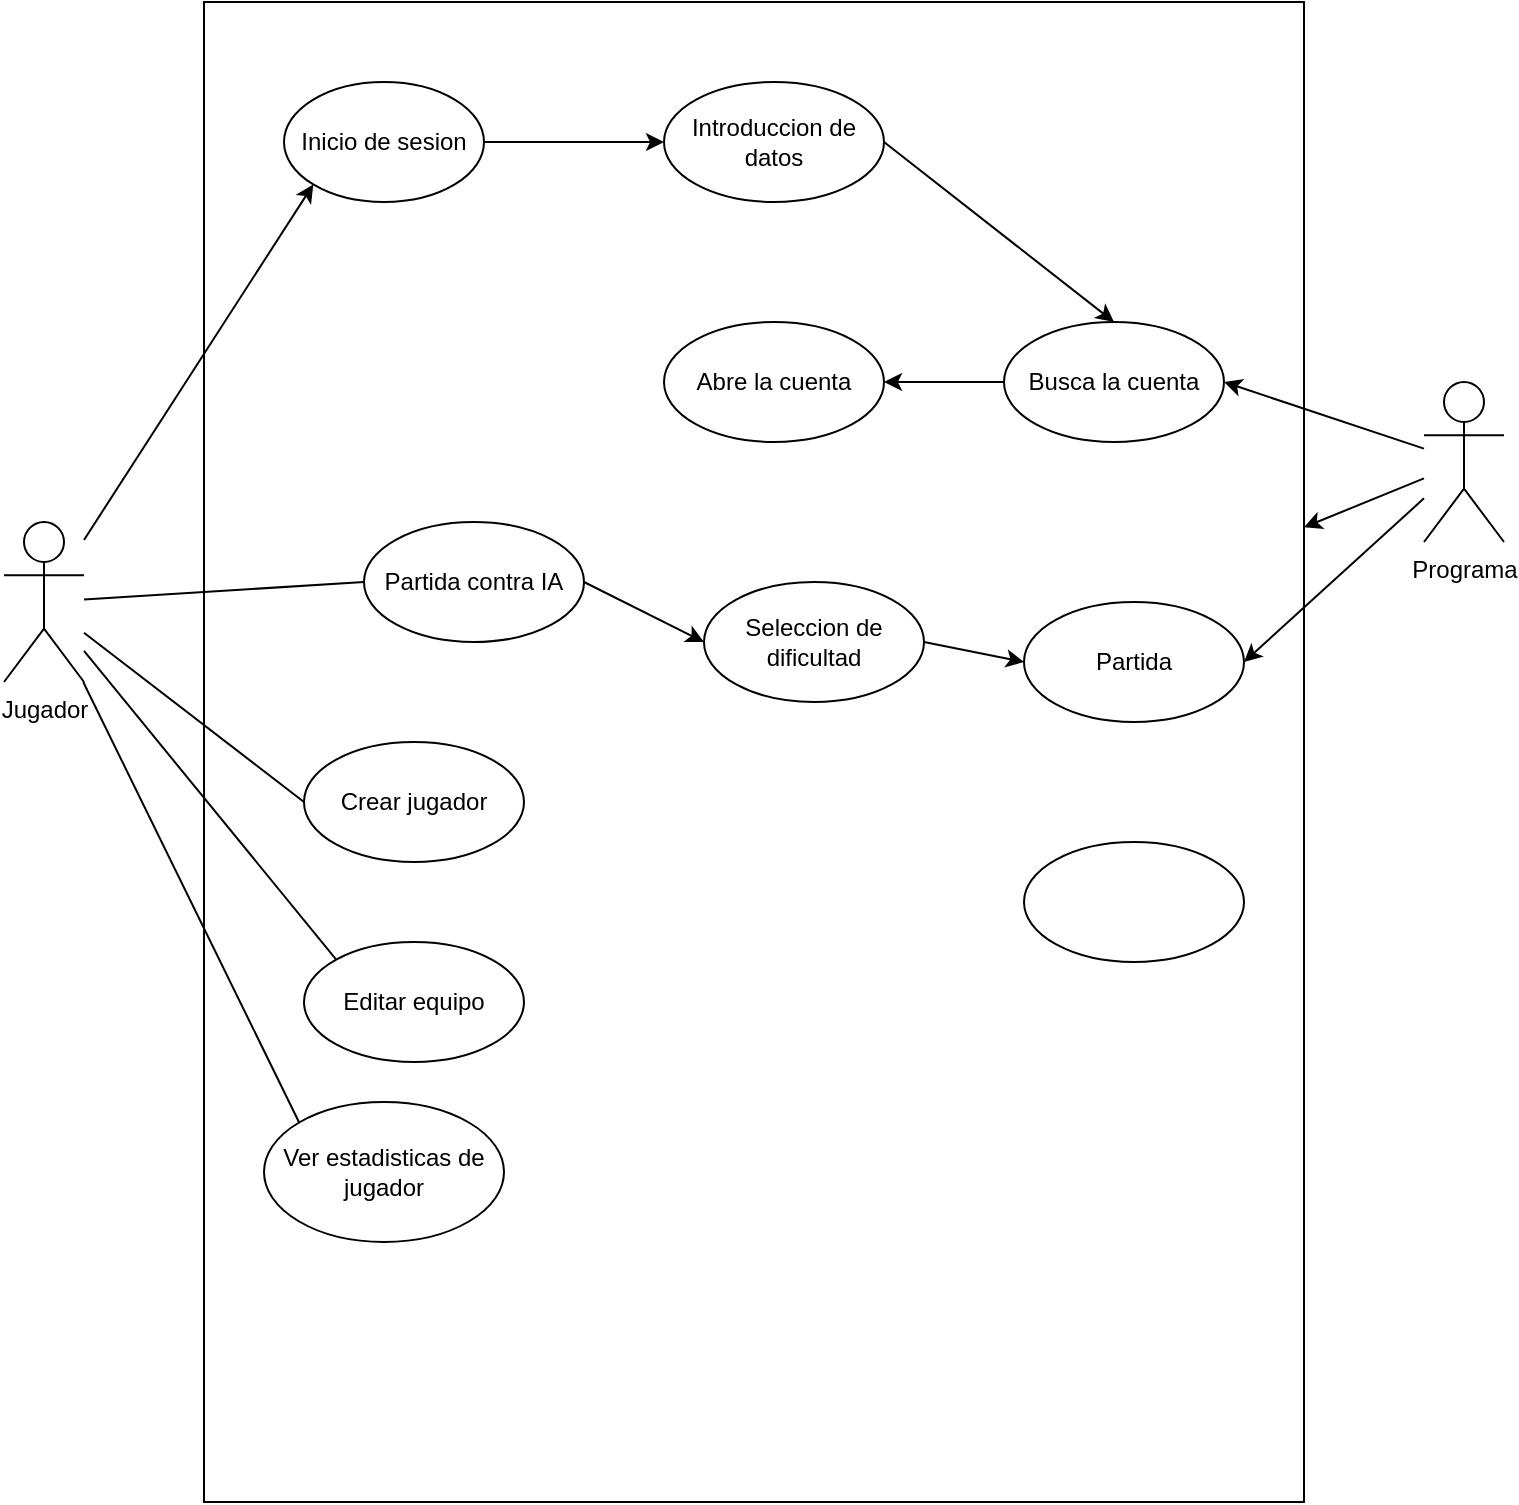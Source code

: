 <mxfile version="20.3.0" type="device"><diagram id="l-WyEPw-EO5zAGnTGzA9" name="Página-1"><mxGraphModel dx="1422" dy="865" grid="1" gridSize="10" guides="1" tooltips="1" connect="1" arrows="1" fold="1" page="1" pageScale="1" pageWidth="827" pageHeight="1169" math="0" shadow="0"><root><mxCell id="0"/><mxCell id="1" parent="0"/><mxCell id="cOPMSCWCCvKmP2tOlsZK-1" value="Jugador" style="shape=umlActor;verticalLabelPosition=bottom;verticalAlign=top;html=1;outlineConnect=0;" vertex="1" parent="1"><mxGeometry x="50" y="310" width="40" height="80" as="geometry"/></mxCell><mxCell id="cOPMSCWCCvKmP2tOlsZK-2" value="Programa" style="shape=umlActor;verticalLabelPosition=bottom;verticalAlign=top;html=1;outlineConnect=0;align=center;horizontal=1;" vertex="1" parent="1"><mxGeometry x="760" y="240" width="40" height="80" as="geometry"/></mxCell><mxCell id="cOPMSCWCCvKmP2tOlsZK-3" value="" style="rounded=0;whiteSpace=wrap;html=1;" vertex="1" parent="1"><mxGeometry x="150" y="50" width="550" height="750" as="geometry"/></mxCell><mxCell id="cOPMSCWCCvKmP2tOlsZK-4" value="Inicio de sesion" style="ellipse;whiteSpace=wrap;html=1;" vertex="1" parent="1"><mxGeometry x="190" y="90" width="100" height="60" as="geometry"/></mxCell><mxCell id="cOPMSCWCCvKmP2tOlsZK-8" value="Partida contra IA" style="ellipse;whiteSpace=wrap;html=1;" vertex="1" parent="1"><mxGeometry x="230" y="310" width="110" height="60" as="geometry"/></mxCell><mxCell id="cOPMSCWCCvKmP2tOlsZK-9" value="" style="endArrow=none;html=1;rounded=0;entryX=0;entryY=0.5;entryDx=0;entryDy=0;" edge="1" parent="1" source="cOPMSCWCCvKmP2tOlsZK-1" target="cOPMSCWCCvKmP2tOlsZK-8"><mxGeometry width="50" height="50" relative="1" as="geometry"><mxPoint x="100" y="175.385" as="sourcePoint"/><mxPoint x="210" y="150" as="targetPoint"/></mxGeometry></mxCell><mxCell id="cOPMSCWCCvKmP2tOlsZK-11" value="Crear jugador" style="ellipse;whiteSpace=wrap;html=1;" vertex="1" parent="1"><mxGeometry x="200" y="420" width="110" height="60" as="geometry"/></mxCell><mxCell id="cOPMSCWCCvKmP2tOlsZK-12" value="Editar equipo" style="ellipse;whiteSpace=wrap;html=1;" vertex="1" parent="1"><mxGeometry x="200" y="520" width="110" height="60" as="geometry"/></mxCell><mxCell id="cOPMSCWCCvKmP2tOlsZK-13" value="Ver estadisticas de jugador" style="ellipse;whiteSpace=wrap;html=1;" vertex="1" parent="1"><mxGeometry x="180" y="600" width="120" height="70" as="geometry"/></mxCell><mxCell id="cOPMSCWCCvKmP2tOlsZK-14" value="" style="endArrow=none;html=1;rounded=0;entryX=0;entryY=0.5;entryDx=0;entryDy=0;" edge="1" parent="1" source="cOPMSCWCCvKmP2tOlsZK-1" target="cOPMSCWCCvKmP2tOlsZK-11"><mxGeometry width="50" height="50" relative="1" as="geometry"><mxPoint x="90" y="251.429" as="sourcePoint"/><mxPoint x="210" y="260" as="targetPoint"/></mxGeometry></mxCell><mxCell id="cOPMSCWCCvKmP2tOlsZK-15" value="" style="endArrow=none;html=1;rounded=0;entryX=0;entryY=0;entryDx=0;entryDy=0;" edge="1" parent="1" source="cOPMSCWCCvKmP2tOlsZK-1" target="cOPMSCWCCvKmP2tOlsZK-12"><mxGeometry width="50" height="50" relative="1" as="geometry"><mxPoint x="100" y="360" as="sourcePoint"/><mxPoint x="215" y="360" as="targetPoint"/></mxGeometry></mxCell><mxCell id="cOPMSCWCCvKmP2tOlsZK-16" value="" style="endArrow=none;html=1;rounded=0;entryX=0;entryY=0;entryDx=0;entryDy=0;" edge="1" parent="1" source="cOPMSCWCCvKmP2tOlsZK-1" target="cOPMSCWCCvKmP2tOlsZK-13"><mxGeometry width="50" height="50" relative="1" as="geometry"><mxPoint x="100" y="370.785" as="sourcePoint"/><mxPoint x="226.109" y="438.787" as="targetPoint"/></mxGeometry></mxCell><mxCell id="cOPMSCWCCvKmP2tOlsZK-17" value="Introduccion de datos" style="ellipse;whiteSpace=wrap;html=1;" vertex="1" parent="1"><mxGeometry x="380" y="90" width="110" height="60" as="geometry"/></mxCell><mxCell id="cOPMSCWCCvKmP2tOlsZK-18" value="Busca la cuenta" style="ellipse;whiteSpace=wrap;html=1;" vertex="1" parent="1"><mxGeometry x="550" y="210" width="110" height="60" as="geometry"/></mxCell><mxCell id="cOPMSCWCCvKmP2tOlsZK-19" value="Abre la cuenta" style="ellipse;whiteSpace=wrap;html=1;" vertex="1" parent="1"><mxGeometry x="380" y="210" width="110" height="60" as="geometry"/></mxCell><mxCell id="cOPMSCWCCvKmP2tOlsZK-20" value="" style="endArrow=classic;html=1;rounded=0;exitX=1;exitY=0.5;exitDx=0;exitDy=0;entryX=0;entryY=0.5;entryDx=0;entryDy=0;" edge="1" parent="1" source="cOPMSCWCCvKmP2tOlsZK-4" target="cOPMSCWCCvKmP2tOlsZK-17"><mxGeometry width="50" height="50" relative="1" as="geometry"><mxPoint x="290" y="120" as="sourcePoint"/><mxPoint x="340" y="70" as="targetPoint"/></mxGeometry></mxCell><mxCell id="cOPMSCWCCvKmP2tOlsZK-21" value="" style="endArrow=classic;html=1;rounded=0;exitX=1;exitY=0.5;exitDx=0;exitDy=0;entryX=0.5;entryY=0;entryDx=0;entryDy=0;" edge="1" parent="1" source="cOPMSCWCCvKmP2tOlsZK-17" target="cOPMSCWCCvKmP2tOlsZK-18"><mxGeometry width="50" height="50" relative="1" as="geometry"><mxPoint x="390" y="450" as="sourcePoint"/><mxPoint x="740" y="350" as="targetPoint"/></mxGeometry></mxCell><mxCell id="cOPMSCWCCvKmP2tOlsZK-22" value="" style="endArrow=classic;html=1;rounded=0;exitX=0;exitY=0.5;exitDx=0;exitDy=0;entryX=1;entryY=0.5;entryDx=0;entryDy=0;" edge="1" parent="1" source="cOPMSCWCCvKmP2tOlsZK-18" target="cOPMSCWCCvKmP2tOlsZK-19"><mxGeometry width="50" height="50" relative="1" as="geometry"><mxPoint x="390" y="450" as="sourcePoint"/><mxPoint x="440" y="400" as="targetPoint"/></mxGeometry></mxCell><mxCell id="cOPMSCWCCvKmP2tOlsZK-23" value="" style="endArrow=classic;html=1;rounded=0;entryX=1;entryY=0.5;entryDx=0;entryDy=0;" edge="1" parent="1" source="cOPMSCWCCvKmP2tOlsZK-2" target="cOPMSCWCCvKmP2tOlsZK-18"><mxGeometry width="50" height="50" relative="1" as="geometry"><mxPoint x="390" y="450" as="sourcePoint"/><mxPoint x="440" y="400" as="targetPoint"/></mxGeometry></mxCell><mxCell id="cOPMSCWCCvKmP2tOlsZK-25" value="Seleccion de dificultad" style="ellipse;whiteSpace=wrap;html=1;" vertex="1" parent="1"><mxGeometry x="400" y="340" width="110" height="60" as="geometry"/></mxCell><mxCell id="cOPMSCWCCvKmP2tOlsZK-26" value="Partida" style="ellipse;whiteSpace=wrap;html=1;" vertex="1" parent="1"><mxGeometry x="560" y="350" width="110" height="60" as="geometry"/></mxCell><mxCell id="cOPMSCWCCvKmP2tOlsZK-27" value="" style="endArrow=classic;html=1;rounded=0;exitX=1;exitY=0.5;exitDx=0;exitDy=0;entryX=0;entryY=0.5;entryDx=0;entryDy=0;" edge="1" parent="1" source="cOPMSCWCCvKmP2tOlsZK-8" target="cOPMSCWCCvKmP2tOlsZK-25"><mxGeometry width="50" height="50" relative="1" as="geometry"><mxPoint x="420" y="440" as="sourcePoint"/><mxPoint x="470" y="390" as="targetPoint"/></mxGeometry></mxCell><mxCell id="cOPMSCWCCvKmP2tOlsZK-28" value="" style="endArrow=classic;html=1;rounded=0;exitX=1;exitY=0.5;exitDx=0;exitDy=0;entryX=0;entryY=0.5;entryDx=0;entryDy=0;" edge="1" parent="1" source="cOPMSCWCCvKmP2tOlsZK-25" target="cOPMSCWCCvKmP2tOlsZK-26"><mxGeometry width="50" height="50" relative="1" as="geometry"><mxPoint x="350" y="350" as="sourcePoint"/><mxPoint x="470" y="360" as="targetPoint"/></mxGeometry></mxCell><mxCell id="cOPMSCWCCvKmP2tOlsZK-29" value="" style="endArrow=classic;html=1;rounded=0;entryX=0;entryY=1;entryDx=0;entryDy=0;" edge="1" parent="1" source="cOPMSCWCCvKmP2tOlsZK-1" target="cOPMSCWCCvKmP2tOlsZK-4"><mxGeometry width="50" height="50" relative="1" as="geometry"><mxPoint x="420" y="440" as="sourcePoint"/><mxPoint x="470" y="390" as="targetPoint"/></mxGeometry></mxCell><mxCell id="cOPMSCWCCvKmP2tOlsZK-30" value="" style="endArrow=classic;html=1;rounded=0;entryX=1;entryY=0.5;entryDx=0;entryDy=0;" edge="1" parent="1" source="cOPMSCWCCvKmP2tOlsZK-2" target="cOPMSCWCCvKmP2tOlsZK-26"><mxGeometry width="50" height="50" relative="1" as="geometry"><mxPoint x="420" y="440" as="sourcePoint"/><mxPoint x="470" y="390" as="targetPoint"/></mxGeometry></mxCell><mxCell id="cOPMSCWCCvKmP2tOlsZK-32" value="" style="endArrow=classic;html=1;rounded=0;" edge="1" parent="1" source="cOPMSCWCCvKmP2tOlsZK-2" target="cOPMSCWCCvKmP2tOlsZK-3"><mxGeometry width="50" height="50" relative="1" as="geometry"><mxPoint x="640" y="510" as="sourcePoint"/><mxPoint x="690" y="460" as="targetPoint"/></mxGeometry></mxCell><mxCell id="cOPMSCWCCvKmP2tOlsZK-34" value="" style="ellipse;whiteSpace=wrap;html=1;" vertex="1" parent="1"><mxGeometry x="560" y="470" width="110" height="60" as="geometry"/></mxCell></root></mxGraphModel></diagram></mxfile>